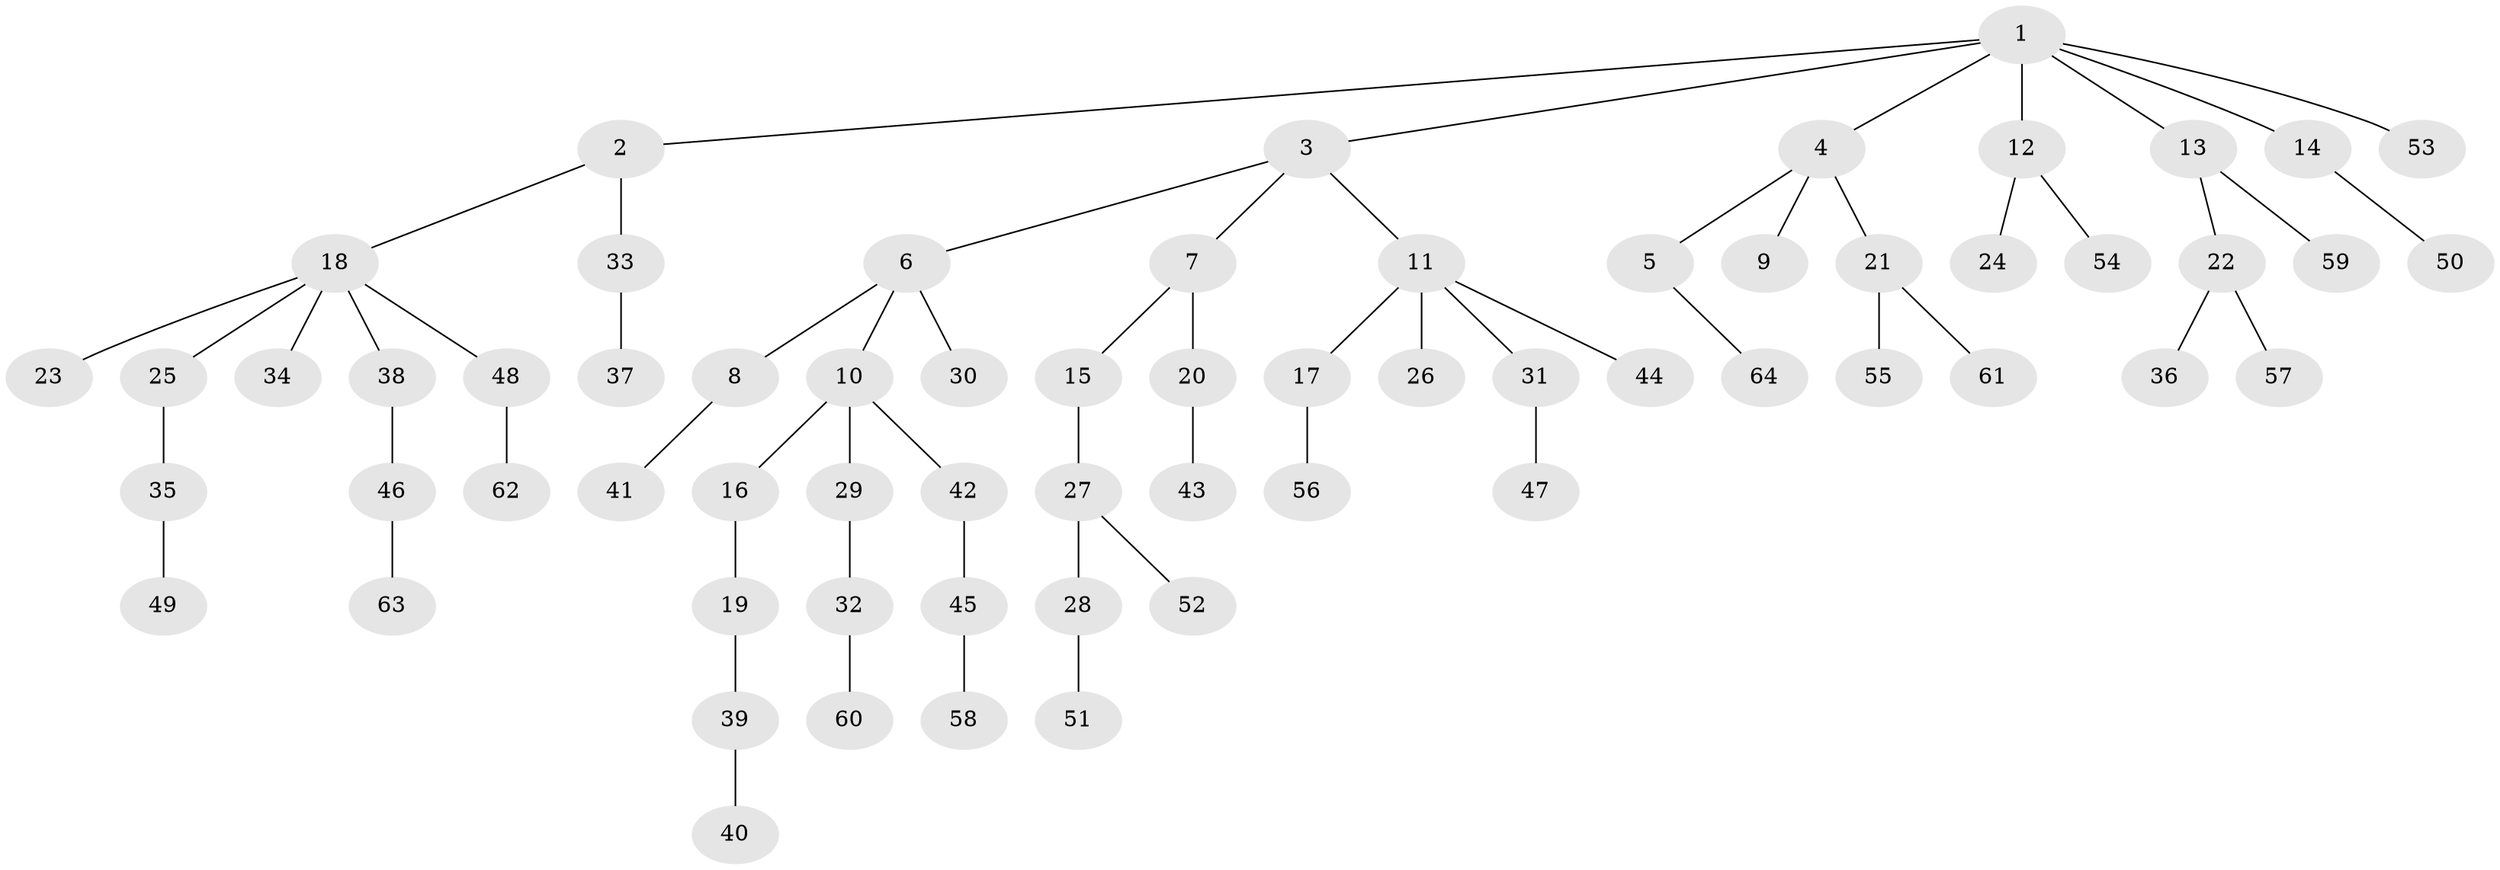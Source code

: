 // Generated by graph-tools (version 1.1) at 2025/11/02/27/25 16:11:26]
// undirected, 64 vertices, 63 edges
graph export_dot {
graph [start="1"]
  node [color=gray90,style=filled];
  1;
  2;
  3;
  4;
  5;
  6;
  7;
  8;
  9;
  10;
  11;
  12;
  13;
  14;
  15;
  16;
  17;
  18;
  19;
  20;
  21;
  22;
  23;
  24;
  25;
  26;
  27;
  28;
  29;
  30;
  31;
  32;
  33;
  34;
  35;
  36;
  37;
  38;
  39;
  40;
  41;
  42;
  43;
  44;
  45;
  46;
  47;
  48;
  49;
  50;
  51;
  52;
  53;
  54;
  55;
  56;
  57;
  58;
  59;
  60;
  61;
  62;
  63;
  64;
  1 -- 2;
  1 -- 3;
  1 -- 4;
  1 -- 12;
  1 -- 13;
  1 -- 14;
  1 -- 53;
  2 -- 18;
  2 -- 33;
  3 -- 6;
  3 -- 7;
  3 -- 11;
  4 -- 5;
  4 -- 9;
  4 -- 21;
  5 -- 64;
  6 -- 8;
  6 -- 10;
  6 -- 30;
  7 -- 15;
  7 -- 20;
  8 -- 41;
  10 -- 16;
  10 -- 29;
  10 -- 42;
  11 -- 17;
  11 -- 26;
  11 -- 31;
  11 -- 44;
  12 -- 24;
  12 -- 54;
  13 -- 22;
  13 -- 59;
  14 -- 50;
  15 -- 27;
  16 -- 19;
  17 -- 56;
  18 -- 23;
  18 -- 25;
  18 -- 34;
  18 -- 38;
  18 -- 48;
  19 -- 39;
  20 -- 43;
  21 -- 55;
  21 -- 61;
  22 -- 36;
  22 -- 57;
  25 -- 35;
  27 -- 28;
  27 -- 52;
  28 -- 51;
  29 -- 32;
  31 -- 47;
  32 -- 60;
  33 -- 37;
  35 -- 49;
  38 -- 46;
  39 -- 40;
  42 -- 45;
  45 -- 58;
  46 -- 63;
  48 -- 62;
}
